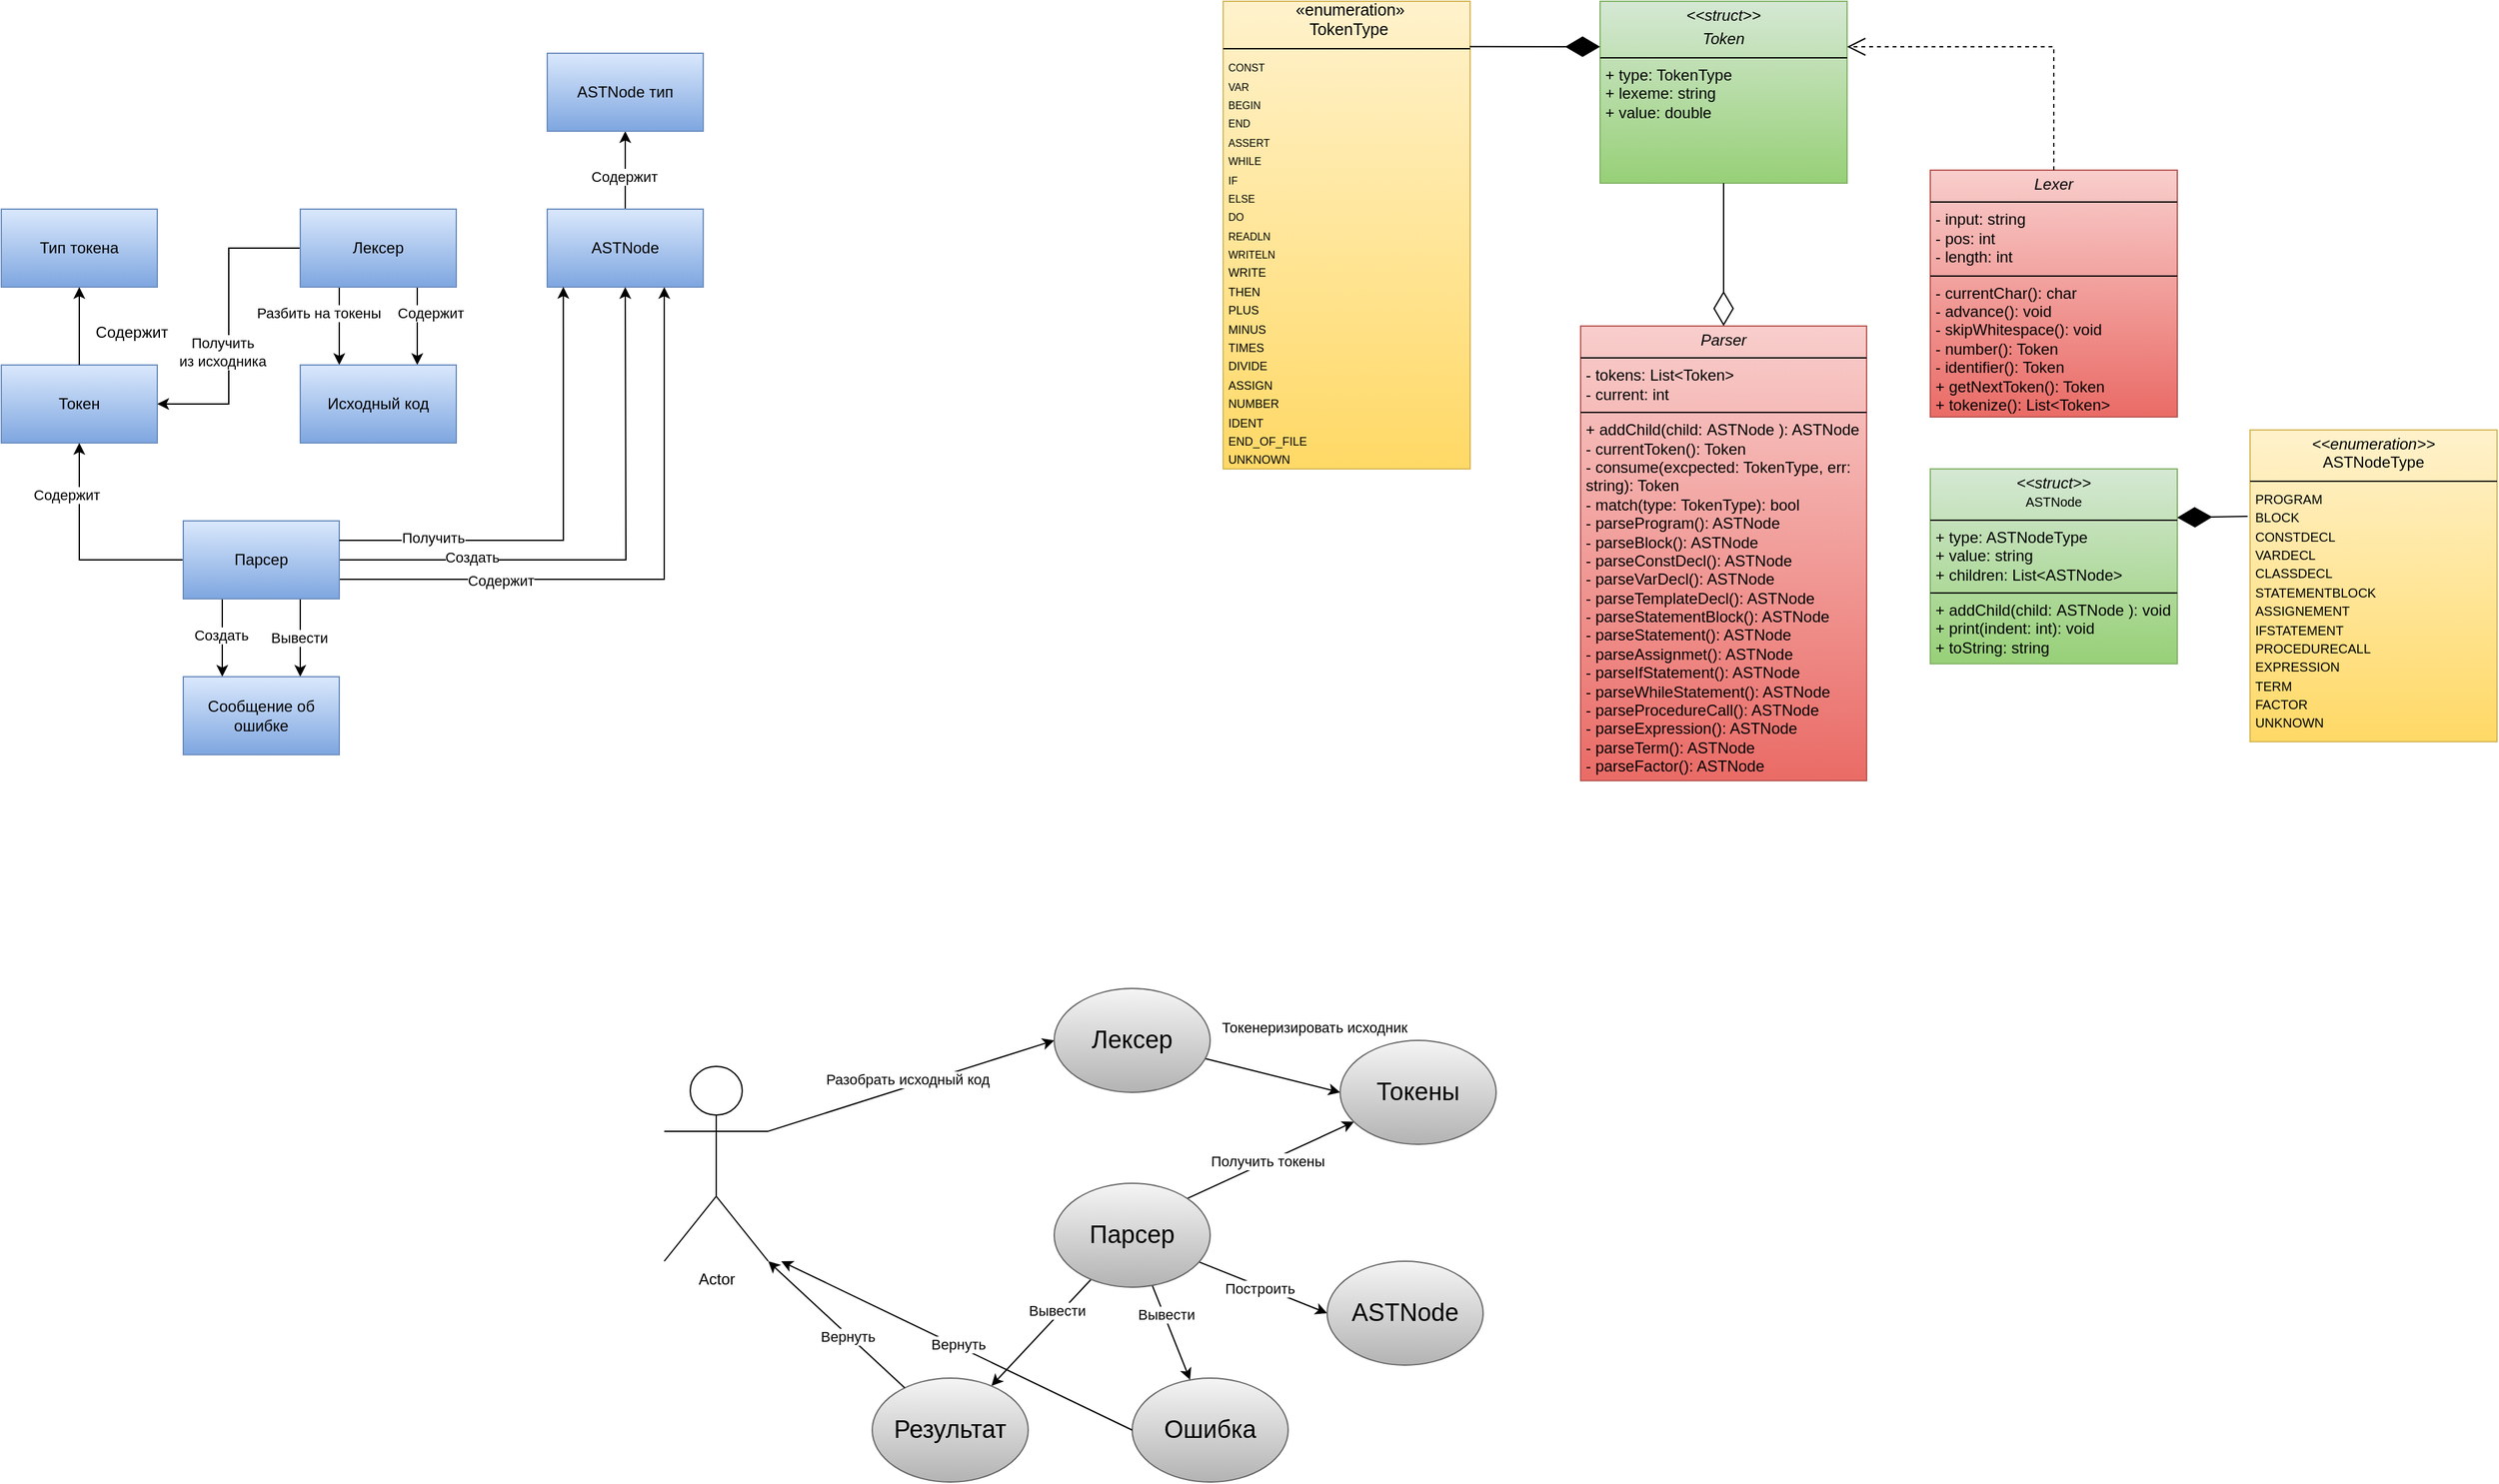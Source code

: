 <mxfile version="26.1.1">
  <diagram name="Страница — 1" id="l9QqRdCIePOZ_akbxWmz">
    <mxGraphModel dx="1750" dy="945" grid="1" gridSize="10" guides="1" tooltips="1" connect="1" arrows="1" fold="1" page="1" pageScale="1" pageWidth="827" pageHeight="1169" math="0" shadow="0">
      <root>
        <mxCell id="0" />
        <mxCell id="1" parent="0" />
        <mxCell id="oqiXDnMn5IJb2L8yCx3W-2" value="Тип токена" style="rounded=0;whiteSpace=wrap;html=1;fillColor=#dae8fc;gradientColor=#7ea6e0;strokeColor=#6c8ebf;" vertex="1" parent="1">
          <mxGeometry x="170" y="160" width="120" height="60" as="geometry" />
        </mxCell>
        <mxCell id="oqiXDnMn5IJb2L8yCx3W-3" value="Токен" style="rounded=0;whiteSpace=wrap;html=1;fillColor=#dae8fc;gradientColor=#7ea6e0;strokeColor=#6c8ebf;" vertex="1" parent="1">
          <mxGeometry x="170" y="280" width="120" height="60" as="geometry" />
        </mxCell>
        <mxCell id="oqiXDnMn5IJb2L8yCx3W-4" value="" style="endArrow=classic;html=1;rounded=0;exitX=0.5;exitY=0;exitDx=0;exitDy=0;entryX=0.5;entryY=1;entryDx=0;entryDy=0;" edge="1" parent="1" source="oqiXDnMn5IJb2L8yCx3W-3" target="oqiXDnMn5IJb2L8yCx3W-2">
          <mxGeometry width="50" height="50" relative="1" as="geometry">
            <mxPoint x="50" y="290" as="sourcePoint" />
            <mxPoint x="100" y="240" as="targetPoint" />
          </mxGeometry>
        </mxCell>
        <mxCell id="oqiXDnMn5IJb2L8yCx3W-5" value="Содержит" style="text;html=1;align=center;verticalAlign=middle;resizable=0;points=[];autosize=1;strokeColor=none;fillColor=none;" vertex="1" parent="1">
          <mxGeometry x="230" y="240" width="80" height="30" as="geometry" />
        </mxCell>
        <mxCell id="oqiXDnMn5IJb2L8yCx3W-8" style="edgeStyle=orthogonalEdgeStyle;rounded=0;orthogonalLoop=1;jettySize=auto;html=1;exitX=0.25;exitY=1;exitDx=0;exitDy=0;entryX=0.25;entryY=0;entryDx=0;entryDy=0;" edge="1" parent="1" source="oqiXDnMn5IJb2L8yCx3W-6" target="oqiXDnMn5IJb2L8yCx3W-7">
          <mxGeometry relative="1" as="geometry" />
        </mxCell>
        <mxCell id="oqiXDnMn5IJb2L8yCx3W-9" value="Разбить на токены" style="edgeLabel;html=1;align=center;verticalAlign=middle;resizable=0;points=[];" vertex="1" connectable="0" parent="oqiXDnMn5IJb2L8yCx3W-8">
          <mxGeometry x="-0.112" relative="1" as="geometry">
            <mxPoint x="-16" y="-7" as="offset" />
          </mxGeometry>
        </mxCell>
        <mxCell id="oqiXDnMn5IJb2L8yCx3W-10" style="edgeStyle=orthogonalEdgeStyle;rounded=0;orthogonalLoop=1;jettySize=auto;html=1;exitX=0.75;exitY=1;exitDx=0;exitDy=0;entryX=0.75;entryY=0;entryDx=0;entryDy=0;" edge="1" parent="1" source="oqiXDnMn5IJb2L8yCx3W-6" target="oqiXDnMn5IJb2L8yCx3W-7">
          <mxGeometry relative="1" as="geometry" />
        </mxCell>
        <mxCell id="oqiXDnMn5IJb2L8yCx3W-11" value="Содержит" style="edgeLabel;html=1;align=center;verticalAlign=middle;resizable=0;points=[];" vertex="1" connectable="0" parent="oqiXDnMn5IJb2L8yCx3W-10">
          <mxGeometry x="0.026" relative="1" as="geometry">
            <mxPoint x="10" y="-11" as="offset" />
          </mxGeometry>
        </mxCell>
        <mxCell id="oqiXDnMn5IJb2L8yCx3W-23" style="edgeStyle=orthogonalEdgeStyle;rounded=0;orthogonalLoop=1;jettySize=auto;html=1;entryX=1;entryY=0.5;entryDx=0;entryDy=0;" edge="1" parent="1" source="oqiXDnMn5IJb2L8yCx3W-6" target="oqiXDnMn5IJb2L8yCx3W-3">
          <mxGeometry relative="1" as="geometry" />
        </mxCell>
        <mxCell id="oqiXDnMn5IJb2L8yCx3W-24" value="Получить&lt;div&gt;из исходника&lt;/div&gt;" style="edgeLabel;html=1;align=center;verticalAlign=middle;resizable=0;points=[];" vertex="1" connectable="0" parent="oqiXDnMn5IJb2L8yCx3W-23">
          <mxGeometry x="-0.003" y="1" relative="1" as="geometry">
            <mxPoint x="-6" y="20" as="offset" />
          </mxGeometry>
        </mxCell>
        <mxCell id="oqiXDnMn5IJb2L8yCx3W-6" value="Лексер" style="rounded=0;whiteSpace=wrap;html=1;fillColor=#dae8fc;gradientColor=#7ea6e0;strokeColor=#6c8ebf;" vertex="1" parent="1">
          <mxGeometry x="400" y="160" width="120" height="60" as="geometry" />
        </mxCell>
        <mxCell id="oqiXDnMn5IJb2L8yCx3W-7" value="Исходный код" style="rounded=0;whiteSpace=wrap;html=1;fillColor=#dae8fc;gradientColor=#7ea6e0;strokeColor=#6c8ebf;" vertex="1" parent="1">
          <mxGeometry x="400" y="280" width="120" height="60" as="geometry" />
        </mxCell>
        <mxCell id="oqiXDnMn5IJb2L8yCx3W-31" style="edgeStyle=orthogonalEdgeStyle;rounded=0;orthogonalLoop=1;jettySize=auto;html=1;entryX=0.5;entryY=1;entryDx=0;entryDy=0;" edge="1" parent="1" source="oqiXDnMn5IJb2L8yCx3W-12" target="oqiXDnMn5IJb2L8yCx3W-30">
          <mxGeometry relative="1" as="geometry" />
        </mxCell>
        <mxCell id="oqiXDnMn5IJb2L8yCx3W-32" value="Содержит" style="edgeLabel;html=1;align=center;verticalAlign=middle;resizable=0;points=[];" vertex="1" connectable="0" parent="oqiXDnMn5IJb2L8yCx3W-31">
          <mxGeometry x="-0.161" y="1" relative="1" as="geometry">
            <mxPoint as="offset" />
          </mxGeometry>
        </mxCell>
        <mxCell id="oqiXDnMn5IJb2L8yCx3W-12" value="ASTNode" style="rounded=0;whiteSpace=wrap;html=1;fillColor=#dae8fc;gradientColor=#7ea6e0;strokeColor=#6c8ebf;" vertex="1" parent="1">
          <mxGeometry x="590" y="160" width="120" height="60" as="geometry" />
        </mxCell>
        <mxCell id="oqiXDnMn5IJb2L8yCx3W-14" style="edgeStyle=orthogonalEdgeStyle;rounded=0;orthogonalLoop=1;jettySize=auto;html=1;entryX=0.5;entryY=1;entryDx=0;entryDy=0;" edge="1" parent="1" source="oqiXDnMn5IJb2L8yCx3W-13" target="oqiXDnMn5IJb2L8yCx3W-3">
          <mxGeometry relative="1" as="geometry" />
        </mxCell>
        <mxCell id="oqiXDnMn5IJb2L8yCx3W-15" value="Содержит" style="edgeLabel;html=1;align=center;verticalAlign=middle;resizable=0;points=[];" vertex="1" connectable="0" parent="oqiXDnMn5IJb2L8yCx3W-14">
          <mxGeometry x="0.472" y="2" relative="1" as="geometry">
            <mxPoint x="-8" y="-5" as="offset" />
          </mxGeometry>
        </mxCell>
        <mxCell id="oqiXDnMn5IJb2L8yCx3W-16" style="edgeStyle=orthogonalEdgeStyle;rounded=0;orthogonalLoop=1;jettySize=auto;html=1;entryX=0.25;entryY=1;entryDx=0;entryDy=0;exitX=1;exitY=0.5;exitDx=0;exitDy=0;" edge="1" parent="1" source="oqiXDnMn5IJb2L8yCx3W-13">
          <mxGeometry relative="1" as="geometry">
            <mxPoint x="460" y="430.034" as="sourcePoint" />
            <mxPoint x="650" y="220" as="targetPoint" />
          </mxGeometry>
        </mxCell>
        <mxCell id="oqiXDnMn5IJb2L8yCx3W-17" value="Создать" style="edgeLabel;html=1;align=center;verticalAlign=middle;resizable=0;points=[];" vertex="1" connectable="0" parent="oqiXDnMn5IJb2L8yCx3W-16">
          <mxGeometry x="-0.525" y="2" relative="1" as="geometry">
            <mxPoint as="offset" />
          </mxGeometry>
        </mxCell>
        <mxCell id="oqiXDnMn5IJb2L8yCx3W-18" style="edgeStyle=orthogonalEdgeStyle;rounded=0;orthogonalLoop=1;jettySize=auto;html=1;exitX=1;exitY=0.75;exitDx=0;exitDy=0;entryX=0.75;entryY=1;entryDx=0;entryDy=0;" edge="1" parent="1" source="oqiXDnMn5IJb2L8yCx3W-13" target="oqiXDnMn5IJb2L8yCx3W-12">
          <mxGeometry relative="1" as="geometry" />
        </mxCell>
        <mxCell id="oqiXDnMn5IJb2L8yCx3W-19" value="Содержит" style="edgeLabel;html=1;align=center;verticalAlign=middle;resizable=0;points=[];" vertex="1" connectable="0" parent="oqiXDnMn5IJb2L8yCx3W-18">
          <mxGeometry x="-0.481" y="-1" relative="1" as="geometry">
            <mxPoint as="offset" />
          </mxGeometry>
        </mxCell>
        <mxCell id="oqiXDnMn5IJb2L8yCx3W-26" style="edgeStyle=orthogonalEdgeStyle;rounded=0;orthogonalLoop=1;jettySize=auto;html=1;exitX=0.25;exitY=1;exitDx=0;exitDy=0;entryX=0.25;entryY=0;entryDx=0;entryDy=0;" edge="1" parent="1" source="oqiXDnMn5IJb2L8yCx3W-13" target="oqiXDnMn5IJb2L8yCx3W-25">
          <mxGeometry relative="1" as="geometry" />
        </mxCell>
        <mxCell id="oqiXDnMn5IJb2L8yCx3W-27" value="Создать" style="edgeLabel;html=1;align=center;verticalAlign=middle;resizable=0;points=[];" vertex="1" connectable="0" parent="oqiXDnMn5IJb2L8yCx3W-26">
          <mxGeometry x="-0.075" y="-1" relative="1" as="geometry">
            <mxPoint as="offset" />
          </mxGeometry>
        </mxCell>
        <mxCell id="oqiXDnMn5IJb2L8yCx3W-28" style="edgeStyle=orthogonalEdgeStyle;rounded=0;orthogonalLoop=1;jettySize=auto;html=1;exitX=0.75;exitY=1;exitDx=0;exitDy=0;entryX=0.75;entryY=0;entryDx=0;entryDy=0;" edge="1" parent="1" source="oqiXDnMn5IJb2L8yCx3W-13" target="oqiXDnMn5IJb2L8yCx3W-25">
          <mxGeometry relative="1" as="geometry" />
        </mxCell>
        <mxCell id="oqiXDnMn5IJb2L8yCx3W-29" value="Вывести" style="edgeLabel;html=1;align=center;verticalAlign=middle;resizable=0;points=[];" vertex="1" connectable="0" parent="oqiXDnMn5IJb2L8yCx3W-28">
          <mxGeometry x="0.008" y="-1" relative="1" as="geometry">
            <mxPoint as="offset" />
          </mxGeometry>
        </mxCell>
        <mxCell id="oqiXDnMn5IJb2L8yCx3W-13" value="Парсер" style="rounded=0;whiteSpace=wrap;html=1;fillColor=#dae8fc;gradientColor=#7ea6e0;strokeColor=#6c8ebf;" vertex="1" parent="1">
          <mxGeometry x="310" y="400" width="120" height="60" as="geometry" />
        </mxCell>
        <mxCell id="oqiXDnMn5IJb2L8yCx3W-20" style="edgeStyle=orthogonalEdgeStyle;rounded=0;orthogonalLoop=1;jettySize=auto;html=1;exitX=1;exitY=0.25;exitDx=0;exitDy=0;entryX=0.103;entryY=0.998;entryDx=0;entryDy=0;entryPerimeter=0;" edge="1" parent="1" source="oqiXDnMn5IJb2L8yCx3W-13" target="oqiXDnMn5IJb2L8yCx3W-12">
          <mxGeometry relative="1" as="geometry" />
        </mxCell>
        <mxCell id="oqiXDnMn5IJb2L8yCx3W-21" value="Получить" style="edgeLabel;html=1;align=center;verticalAlign=middle;resizable=0;points=[];" vertex="1" connectable="0" parent="oqiXDnMn5IJb2L8yCx3W-20">
          <mxGeometry x="-0.607" y="2" relative="1" as="geometry">
            <mxPoint as="offset" />
          </mxGeometry>
        </mxCell>
        <mxCell id="oqiXDnMn5IJb2L8yCx3W-25" value="Сообщение об ошибке" style="rounded=0;whiteSpace=wrap;html=1;fillColor=#dae8fc;gradientColor=#7ea6e0;strokeColor=#6c8ebf;" vertex="1" parent="1">
          <mxGeometry x="310" y="520" width="120" height="60" as="geometry" />
        </mxCell>
        <mxCell id="oqiXDnMn5IJb2L8yCx3W-30" value="ASTNode тип" style="rounded=0;whiteSpace=wrap;html=1;fillColor=#dae8fc;gradientColor=#7ea6e0;strokeColor=#6c8ebf;" vertex="1" parent="1">
          <mxGeometry x="590" y="40" width="120" height="60" as="geometry" />
        </mxCell>
        <mxCell id="oqiXDnMn5IJb2L8yCx3W-33" value="&lt;pre style=&quot;font-family: var(--ds-font-family-code); overflow: auto; padding: calc(var(--ds-md-zoom)*8px)calc(var(--ds-md-zoom)*12px); text-wrap-mode: wrap; word-break: break-all; font-size: 12.573px; margin-top: 0px !important; margin-bottom: 0px !important;&quot;&gt;&lt;div style=&quot;text-align: justify;&quot;&gt;&lt;span style=&quot;color: light-dark(rgb(0, 0, 0), rgb(237, 237, 237)); font-family: var(--ds-font-family-code); white-space-collapse: collapse; background-color: transparent;&quot;&gt;&amp;nbsp; &amp;nbsp; &amp;nbsp; &lt;span style=&quot;white-space: pre;&quot;&gt;&#x9;&lt;/span&gt;&lt;span style=&quot;white-space: pre;&quot;&gt;&#x9;&lt;/span&gt;«enumeration»&amp;nbsp;&lt;/span&gt;&lt;/div&gt;&lt;div style=&quot;text-align: justify;&quot;&gt;&lt;span style=&quot;background-color: transparent; color: light-dark(rgb(0, 0, 0), rgb(237, 237, 237)); font-family: var(--ds-font-family-code); white-space-collapse: collapse;&quot;&gt;&lt;span style=&quot;white-space: pre;&quot;&gt;&#x9;&lt;/span&gt;&lt;span style=&quot;white-space: pre;&quot;&gt;&#x9;&lt;/span&gt;&amp;nbsp; &amp;nbsp;TokenType&lt;/span&gt;&lt;/div&gt;&lt;/pre&gt;&lt;hr size=&quot;1&quot; style=&quot;border-style:solid;&quot;&gt;&lt;p style=&quot;margin:0px;margin-left:4px;&quot;&gt;&lt;font style=&quot;font-size: 8px;&quot;&gt;CONST&lt;/font&gt;&lt;/p&gt;&lt;p style=&quot;margin:0px;margin-left:4px;&quot;&gt;&lt;font style=&quot;font-size: 8px;&quot;&gt;VAR&lt;/font&gt;&lt;/p&gt;&lt;p style=&quot;margin:0px;margin-left:4px;&quot;&gt;&lt;font style=&quot;font-size: 8px;&quot;&gt;BEGIN&lt;/font&gt;&lt;/p&gt;&lt;p style=&quot;margin:0px;margin-left:4px;&quot;&gt;&lt;font style=&quot;font-size: 8px;&quot;&gt;END&lt;/font&gt;&lt;/p&gt;&lt;p style=&quot;margin:0px;margin-left:4px;&quot;&gt;&lt;font style=&quot;font-size: 8px;&quot;&gt;ASSERT&lt;/font&gt;&lt;/p&gt;&lt;p style=&quot;margin:0px;margin-left:4px;&quot;&gt;&lt;font style=&quot;font-size: 8px;&quot;&gt;WHILE&lt;/font&gt;&lt;/p&gt;&lt;p style=&quot;margin:0px;margin-left:4px;&quot;&gt;&lt;font style=&quot;font-size: 8px;&quot;&gt;IF&lt;/font&gt;&lt;/p&gt;&lt;p style=&quot;margin:0px;margin-left:4px;&quot;&gt;&lt;font style=&quot;font-size: 8px;&quot;&gt;ELSE&lt;/font&gt;&lt;/p&gt;&lt;p style=&quot;margin:0px;margin-left:4px;&quot;&gt;&lt;font style=&quot;font-size: 8px;&quot;&gt;DO&lt;/font&gt;&lt;/p&gt;&lt;p style=&quot;margin:0px;margin-left:4px;&quot;&gt;&lt;font style=&quot;font-size: 8px;&quot;&gt;READLN&lt;/font&gt;&lt;/p&gt;&lt;p style=&quot;margin:0px;margin-left:4px;&quot;&gt;&lt;font style=&quot;font-size: 8px;&quot;&gt;WRITELN&lt;/font&gt;&lt;/p&gt;&lt;p style=&quot;margin:0px;margin-left:4px;&quot;&gt;&lt;font style=&quot;font-size: 9px;&quot;&gt;WRITE&lt;/font&gt;&lt;/p&gt;&lt;p style=&quot;margin:0px;margin-left:4px;&quot;&gt;&lt;font style=&quot;font-size: 9px;&quot;&gt;THEN&lt;/font&gt;&lt;/p&gt;&lt;p style=&quot;margin:0px;margin-left:4px;&quot;&gt;&lt;font style=&quot;font-size: 9px;&quot;&gt;PLUS&lt;/font&gt;&lt;/p&gt;&lt;p style=&quot;margin:0px;margin-left:4px;&quot;&gt;&lt;font style=&quot;font-size: 9px;&quot;&gt;MINUS&lt;/font&gt;&lt;/p&gt;&lt;p style=&quot;margin:0px;margin-left:4px;&quot;&gt;&lt;font style=&quot;font-size: 9px;&quot;&gt;TIMES&lt;/font&gt;&lt;/p&gt;&lt;p style=&quot;margin:0px;margin-left:4px;&quot;&gt;&lt;font style=&quot;font-size: 9px;&quot;&gt;DIVIDE&lt;/font&gt;&lt;/p&gt;&lt;p style=&quot;margin:0px;margin-left:4px;&quot;&gt;&lt;font style=&quot;font-size: 9px;&quot;&gt;ASSIGN&lt;/font&gt;&lt;/p&gt;&lt;p style=&quot;margin:0px;margin-left:4px;&quot;&gt;&lt;font style=&quot;font-size: 9px;&quot;&gt;NUMBER&lt;/font&gt;&lt;/p&gt;&lt;p style=&quot;margin:0px;margin-left:4px;&quot;&gt;&lt;font style=&quot;font-size: 9px;&quot;&gt;IDENT&lt;/font&gt;&lt;/p&gt;&lt;p style=&quot;margin:0px;margin-left:4px;&quot;&gt;&lt;font style=&quot;font-size: 9px;&quot;&gt;END_OF_FILE&lt;/font&gt;&lt;/p&gt;&lt;p style=&quot;margin:0px;margin-left:4px;&quot;&gt;&lt;font style=&quot;font-size: 9px;&quot;&gt;UNKNOWN&lt;/font&gt;&lt;/p&gt;" style="verticalAlign=top;align=left;overflow=fill;html=1;whiteSpace=wrap;fillColor=#fff2cc;gradientColor=#ffd966;strokeColor=#d6b656;" vertex="1" parent="1">
          <mxGeometry x="1110" width="190" height="360" as="geometry" />
        </mxCell>
        <mxCell id="oqiXDnMn5IJb2L8yCx3W-34" value="&lt;p style=&quot;margin:0px;margin-top:4px;text-align:center;&quot;&gt;&lt;i&gt;&amp;lt;&amp;lt;enumeration&amp;gt;&amp;gt;&lt;/i&gt;&lt;br&gt;ASTNodeType&lt;/p&gt;&lt;hr size=&quot;1&quot; style=&quot;border-style:solid;&quot;&gt;&lt;p style=&quot;margin:0px;margin-left:4px;&quot;&gt;&lt;font style=&quot;font-size: 10px;&quot;&gt;PROGRAM&lt;/font&gt;&lt;/p&gt;&lt;p style=&quot;margin:0px;margin-left:4px;&quot;&gt;&lt;font style=&quot;font-size: 10px;&quot;&gt;BLOCK&lt;/font&gt;&lt;/p&gt;&lt;p style=&quot;margin:0px;margin-left:4px;&quot;&gt;&lt;font style=&quot;font-size: 10px;&quot;&gt;CONSTDECL&lt;/font&gt;&lt;/p&gt;&lt;p style=&quot;margin:0px;margin-left:4px;&quot;&gt;&lt;font style=&quot;font-size: 10px;&quot;&gt;VARDECL&lt;/font&gt;&lt;/p&gt;&lt;p style=&quot;margin:0px;margin-left:4px;&quot;&gt;&lt;font style=&quot;font-size: 10px;&quot;&gt;CLASSDECL&lt;/font&gt;&lt;/p&gt;&lt;p style=&quot;margin:0px;margin-left:4px;&quot;&gt;&lt;font style=&quot;font-size: 10px;&quot;&gt;STATEMENTBLOCK&lt;/font&gt;&lt;/p&gt;&lt;p style=&quot;margin:0px;margin-left:4px;&quot;&gt;&lt;font style=&quot;font-size: 10px;&quot;&gt;ASSIGNEMENT&lt;/font&gt;&lt;/p&gt;&lt;p style=&quot;margin:0px;margin-left:4px;&quot;&gt;&lt;font style=&quot;font-size: 10px;&quot;&gt;IFSTATEMENT&lt;/font&gt;&lt;/p&gt;&lt;p style=&quot;margin:0px;margin-left:4px;&quot;&gt;&lt;font style=&quot;font-size: 10px;&quot;&gt;PROCEDURECALL&lt;/font&gt;&lt;/p&gt;&lt;p style=&quot;margin:0px;margin-left:4px;&quot;&gt;&lt;font style=&quot;font-size: 10px;&quot;&gt;EXPRESSION&lt;/font&gt;&lt;/p&gt;&lt;p style=&quot;margin:0px;margin-left:4px;&quot;&gt;&lt;font style=&quot;font-size: 10px;&quot;&gt;TERM&lt;/font&gt;&lt;/p&gt;&lt;p style=&quot;margin:0px;margin-left:4px;&quot;&gt;&lt;font style=&quot;font-size: 10px;&quot;&gt;FACTOR&lt;/font&gt;&lt;/p&gt;&lt;p style=&quot;margin:0px;margin-left:4px;&quot;&gt;&lt;font style=&quot;font-size: 10px;&quot;&gt;UNKNOWN&lt;/font&gt;&lt;/p&gt;&lt;p style=&quot;margin:0px;margin-left:4px;&quot;&gt;&lt;br&gt;&lt;/p&gt;" style="verticalAlign=top;align=left;overflow=fill;html=1;whiteSpace=wrap;fillColor=#fff2cc;gradientColor=#ffd966;strokeColor=#d6b656;" vertex="1" parent="1">
          <mxGeometry x="1900" y="330" width="190" height="240" as="geometry" />
        </mxCell>
        <mxCell id="oqiXDnMn5IJb2L8yCx3W-35" value="&lt;p style=&quot;margin:0px;margin-top:4px;text-align:center;&quot;&gt;&lt;i&gt;Lexer&lt;/i&gt;&lt;/p&gt;&lt;hr size=&quot;1&quot; style=&quot;border-style:solid;&quot;&gt;&lt;p style=&quot;margin:0px;margin-left:4px;&quot;&gt;- input: string&lt;br&gt;- pos: int&lt;/p&gt;&lt;p style=&quot;margin:0px;margin-left:4px;&quot;&gt;- length: int&lt;/p&gt;&lt;hr size=&quot;1&quot; style=&quot;border-style:solid;&quot;&gt;&lt;p style=&quot;margin:0px;margin-left:4px;&quot;&gt;- currentChar(): char&lt;br&gt;- advance(): void&lt;/p&gt;&lt;p style=&quot;margin:0px;margin-left:4px;&quot;&gt;- skipWhitespace(): void&lt;/p&gt;&lt;p style=&quot;margin:0px;margin-left:4px;&quot;&gt;- number(): Token&lt;/p&gt;&lt;p style=&quot;margin:0px;margin-left:4px;&quot;&gt;- identifier(): Token&lt;/p&gt;&lt;p style=&quot;margin:0px;margin-left:4px;&quot;&gt;+ getNextToken(): Token&lt;/p&gt;&lt;p style=&quot;margin:0px;margin-left:4px;&quot;&gt;+ tokenize(): List&amp;lt;Token&amp;gt;&lt;/p&gt;" style="verticalAlign=top;align=left;overflow=fill;html=1;whiteSpace=wrap;fillColor=#f8cecc;gradientColor=#ea6b66;strokeColor=#b85450;" vertex="1" parent="1">
          <mxGeometry x="1654" y="130" width="190" height="190" as="geometry" />
        </mxCell>
        <mxCell id="oqiXDnMn5IJb2L8yCx3W-36" value="&lt;p style=&quot;margin:0px;margin-top:4px;text-align:center;&quot;&gt;&lt;i&gt;&amp;lt;&amp;lt;struct&amp;gt;&amp;gt;&lt;/i&gt;&lt;/p&gt;&lt;p style=&quot;margin:0px;margin-top:4px;text-align:center;&quot;&gt;&lt;i&gt;Token&lt;/i&gt;&lt;/p&gt;&lt;hr size=&quot;1&quot; style=&quot;border-style:solid;&quot;&gt;&lt;p style=&quot;margin:0px;margin-left:4px;&quot;&gt;+ type: TokenType&lt;br&gt;+ lexeme: string&lt;/p&gt;&lt;p style=&quot;margin:0px;margin-left:4px;&quot;&gt;+ value: double&lt;/p&gt;&lt;p style=&quot;margin:0px;margin-left:4px;&quot;&gt;&lt;br&gt;&lt;/p&gt;" style="verticalAlign=top;align=left;overflow=fill;html=1;whiteSpace=wrap;fillColor=#d5e8d4;gradientColor=#97d077;strokeColor=#82b366;" vertex="1" parent="1">
          <mxGeometry x="1400" width="190" height="140" as="geometry" />
        </mxCell>
        <mxCell id="oqiXDnMn5IJb2L8yCx3W-37" value="&lt;p style=&quot;margin:0px;margin-top:4px;text-align:center;&quot;&gt;&lt;i&gt;&amp;lt;&amp;lt;struct&amp;gt;&amp;gt;&lt;/i&gt;&lt;br&gt;&lt;font style=&quot;font-size: 10px;&quot;&gt;ASTNode&lt;/font&gt;&lt;/p&gt;&lt;hr size=&quot;1&quot; style=&quot;border-style:solid;&quot;&gt;&lt;p style=&quot;margin:0px;margin-left:4px;&quot;&gt;+ type: ASTNodeType&lt;br&gt;+ value: string&lt;/p&gt;&lt;p style=&quot;margin:0px;margin-left:4px;&quot;&gt;+ children: List&amp;lt;ASTNode&amp;gt;&lt;/p&gt;&lt;hr size=&quot;1&quot; style=&quot;border-style:solid;&quot;&gt;&lt;p style=&quot;margin:0px;margin-left:4px;&quot;&gt;+ addChild(child:&amp;nbsp;&lt;span style=&quot;background-color: transparent; color: light-dark(rgb(0, 0, 0), rgb(255, 255, 255));&quot;&gt;ASTNode&lt;/span&gt;&lt;span style=&quot;background-color: transparent; color: light-dark(rgb(0, 0, 0), rgb(255, 255, 255));&quot;&gt;&amp;nbsp;&lt;/span&gt;&lt;span style=&quot;background-color: transparent; color: light-dark(rgb(0, 0, 0), rgb(255, 255, 255));&quot;&gt;): void&lt;/span&gt;&lt;/p&gt;&lt;p style=&quot;margin:0px;margin-left:4px;&quot;&gt;+ print(indent: int): void&lt;/p&gt;&lt;p style=&quot;margin:0px;margin-left:4px;&quot;&gt;+ toString: string&amp;nbsp;&lt;/p&gt;" style="verticalAlign=top;align=left;overflow=fill;html=1;whiteSpace=wrap;fillColor=#d5e8d4;gradientColor=#97d077;strokeColor=#82b366;" vertex="1" parent="1">
          <mxGeometry x="1654" y="360" width="190" height="150" as="geometry" />
        </mxCell>
        <mxCell id="oqiXDnMn5IJb2L8yCx3W-38" value="&lt;p style=&quot;margin:0px;margin-top:4px;text-align:center;&quot;&gt;&lt;i&gt;Parser&lt;/i&gt;&lt;/p&gt;&lt;hr size=&quot;1&quot; style=&quot;border-style:solid;&quot;&gt;&lt;p style=&quot;margin:0px;margin-left:4px;&quot;&gt;- tokens: List&amp;lt;Token&amp;gt;&lt;/p&gt;&lt;p style=&quot;margin:0px;margin-left:4px;&quot;&gt;- current: int&amp;nbsp;&lt;br&gt;&lt;/p&gt;&lt;hr size=&quot;1&quot; style=&quot;border-style:solid;&quot;&gt;&lt;p style=&quot;margin:0px;margin-left:4px;&quot;&gt;+ addChild(child:&amp;nbsp;&lt;span style=&quot;background-color: transparent; color: light-dark(rgb(0, 0, 0), rgb(255, 255, 255));&quot;&gt;ASTNode&lt;/span&gt;&lt;span style=&quot;background-color: transparent; color: light-dark(rgb(0, 0, 0), rgb(255, 255, 255));&quot;&gt;&amp;nbsp;&lt;/span&gt;&lt;span style=&quot;background-color: transparent; color: light-dark(rgb(0, 0, 0), rgb(255, 255, 255));&quot;&gt;): ASTNode&lt;/span&gt;&lt;/p&gt;&lt;p style=&quot;margin:0px;margin-left:4px;&quot;&gt;&lt;span style=&quot;background-color: transparent; color: light-dark(rgb(0, 0, 0), rgb(255, 255, 255));&quot;&gt;- currentToken(): Token&lt;/span&gt;&lt;/p&gt;&lt;p style=&quot;margin:0px;margin-left:4px;&quot;&gt;&lt;span style=&quot;background-color: transparent; color: light-dark(rgb(0, 0, 0), rgb(255, 255, 255));&quot;&gt;- consume(&lt;/span&gt;&lt;span style=&quot;background-color: transparent; color: light-dark(rgb(0, 0, 0), rgb(255, 255, 255));&quot;&gt;excpected: TokenType, err: string&lt;/span&gt;&lt;span style=&quot;background-color: transparent; color: light-dark(rgb(0, 0, 0), rgb(255, 255, 255));&quot;&gt;): Token&lt;/span&gt;&lt;/p&gt;&lt;p style=&quot;margin:0px;margin-left:4px;&quot;&gt;- match(type: TokenType): bool&lt;/p&gt;&lt;p style=&quot;margin:0px;margin-left:4px;&quot;&gt;- parseProgram(): ASTNode&lt;/p&gt;&lt;p style=&quot;margin:0px;margin-left:4px;&quot;&gt;- parseBlock(): ASTNode&lt;/p&gt;&lt;p style=&quot;margin:0px;margin-left:4px;&quot;&gt;- parseConstDecl(): ASTNode&lt;/p&gt;&lt;p style=&quot;margin:0px;margin-left:4px;&quot;&gt;- parseVarDecl(): ASTNode&lt;/p&gt;&lt;p style=&quot;margin:0px;margin-left:4px;&quot;&gt;- parseTemplateDecl(): ASTNode&lt;/p&gt;&lt;p style=&quot;margin:0px;margin-left:4px;&quot;&gt;- parseStatementBlock(): ASTNode&lt;/p&gt;&lt;p style=&quot;margin:0px;margin-left:4px;&quot;&gt;- parseStatement(): ASTNode&lt;/p&gt;&lt;p style=&quot;margin:0px;margin-left:4px;&quot;&gt;- parseAssignmet(): ASTNode&lt;/p&gt;&lt;p style=&quot;margin:0px;margin-left:4px;&quot;&gt;- parseIfStatement(): ASTNode&lt;/p&gt;&lt;p style=&quot;margin:0px;margin-left:4px;&quot;&gt;- parseWhileStatement(): ASTNode&lt;/p&gt;&lt;p style=&quot;margin:0px;margin-left:4px;&quot;&gt;- parseProcedureCall(): ASTNode&lt;/p&gt;&lt;p style=&quot;margin:0px;margin-left:4px;&quot;&gt;- parseExpression(): ASTNode&lt;/p&gt;&lt;p style=&quot;margin:0px;margin-left:4px;&quot;&gt;- parseTerm(): ASTNode&lt;/p&gt;&lt;p style=&quot;margin:0px;margin-left:4px;&quot;&gt;- parseFactor(): ASTNode&lt;/p&gt;&lt;p style=&quot;margin:0px;margin-left:4px;&quot;&gt;&lt;span style=&quot;background-color: transparent; color: light-dark(rgb(0, 0, 0), rgb(255, 255, 255));&quot;&gt;&lt;br&gt;&lt;/span&gt;&lt;/p&gt;" style="verticalAlign=top;align=left;overflow=fill;html=1;whiteSpace=wrap;fillColor=#f8cecc;gradientColor=#ea6b66;strokeColor=#b85450;" vertex="1" parent="1">
          <mxGeometry x="1385" y="250" width="220" height="350" as="geometry" />
        </mxCell>
        <mxCell id="oqiXDnMn5IJb2L8yCx3W-41" value="" style="endArrow=diamondThin;endFill=1;endSize=24;html=1;rounded=0;entryX=0;entryY=0.25;entryDx=0;entryDy=0;exitX=0.998;exitY=0.097;exitDx=0;exitDy=0;exitPerimeter=0;" edge="1" parent="1" source="oqiXDnMn5IJb2L8yCx3W-33" target="oqiXDnMn5IJb2L8yCx3W-36">
          <mxGeometry width="160" relative="1" as="geometry">
            <mxPoint x="1300" y="40" as="sourcePoint" />
            <mxPoint x="1390" y="40" as="targetPoint" />
          </mxGeometry>
        </mxCell>
        <mxCell id="oqiXDnMn5IJb2L8yCx3W-43" value="" style="endArrow=diamondThin;endFill=1;endSize=24;html=1;rounded=0;entryX=1;entryY=0.25;entryDx=0;entryDy=0;exitX=-0.01;exitY=0.277;exitDx=0;exitDy=0;exitPerimeter=0;" edge="1" parent="1" source="oqiXDnMn5IJb2L8yCx3W-34" target="oqiXDnMn5IJb2L8yCx3W-37">
          <mxGeometry width="160" relative="1" as="geometry">
            <mxPoint x="2060" y="239.13" as="sourcePoint" />
            <mxPoint x="2160" y="239.13" as="targetPoint" />
          </mxGeometry>
        </mxCell>
        <mxCell id="oqiXDnMn5IJb2L8yCx3W-44" value="" style="endArrow=diamondThin;endFill=0;endSize=24;html=1;rounded=0;exitX=0.5;exitY=1;exitDx=0;exitDy=0;entryX=0.5;entryY=0;entryDx=0;entryDy=0;" edge="1" parent="1" source="oqiXDnMn5IJb2L8yCx3W-36" target="oqiXDnMn5IJb2L8yCx3W-38">
          <mxGeometry width="160" relative="1" as="geometry">
            <mxPoint x="1580" y="180" as="sourcePoint" />
            <mxPoint x="1740" y="180" as="targetPoint" />
          </mxGeometry>
        </mxCell>
        <mxCell id="oqiXDnMn5IJb2L8yCx3W-45" value="" style="endArrow=open;endSize=12;dashed=1;html=1;rounded=0;entryX=1;entryY=0.25;entryDx=0;entryDy=0;" edge="1" parent="1" source="oqiXDnMn5IJb2L8yCx3W-35" target="oqiXDnMn5IJb2L8yCx3W-36">
          <mxGeometry width="160" relative="1" as="geometry">
            <mxPoint x="1654" y="30" as="sourcePoint" />
            <mxPoint x="1814" y="30" as="targetPoint" />
            <Array as="points">
              <mxPoint x="1749" y="35" />
            </Array>
          </mxGeometry>
        </mxCell>
        <mxCell id="oqiXDnMn5IJb2L8yCx3W-49" style="rounded=0;orthogonalLoop=1;jettySize=auto;html=1;exitX=1;exitY=0.333;exitDx=0;exitDy=0;exitPerimeter=0;entryX=0;entryY=0.5;entryDx=0;entryDy=0;" edge="1" parent="1" source="oqiXDnMn5IJb2L8yCx3W-46" target="oqiXDnMn5IJb2L8yCx3W-47">
          <mxGeometry relative="1" as="geometry" />
        </mxCell>
        <mxCell id="oqiXDnMn5IJb2L8yCx3W-50" value="Разобрать исходный код" style="edgeLabel;html=1;align=center;verticalAlign=middle;resizable=0;points=[];" vertex="1" connectable="0" parent="oqiXDnMn5IJb2L8yCx3W-49">
          <mxGeometry x="-0.011" y="6" relative="1" as="geometry">
            <mxPoint as="offset" />
          </mxGeometry>
        </mxCell>
        <mxCell id="oqiXDnMn5IJb2L8yCx3W-46" value="Actor" style="shape=umlActor;verticalLabelPosition=bottom;verticalAlign=top;html=1;strokeColor=#000000;" vertex="1" parent="1">
          <mxGeometry x="680" y="820" width="80" height="150" as="geometry" />
        </mxCell>
        <mxCell id="oqiXDnMn5IJb2L8yCx3W-52" style="rounded=0;orthogonalLoop=1;jettySize=auto;html=1;entryX=0;entryY=0.5;entryDx=0;entryDy=0;" edge="1" parent="1" source="oqiXDnMn5IJb2L8yCx3W-47" target="oqiXDnMn5IJb2L8yCx3W-51">
          <mxGeometry relative="1" as="geometry" />
        </mxCell>
        <mxCell id="oqiXDnMn5IJb2L8yCx3W-53" value="Токенеризировать исходник" style="edgeLabel;html=1;align=center;verticalAlign=middle;resizable=0;points=[];" vertex="1" connectable="0" parent="oqiXDnMn5IJb2L8yCx3W-52">
          <mxGeometry x="-0.005" relative="1" as="geometry">
            <mxPoint x="32" y="-37" as="offset" />
          </mxGeometry>
        </mxCell>
        <mxCell id="oqiXDnMn5IJb2L8yCx3W-47" value="&lt;font style=&quot;font-size: 19px;&quot;&gt;Лексер&lt;/font&gt;" style="ellipse;whiteSpace=wrap;html=1;fillColor=#f5f5f5;strokeColor=#666666;gradientColor=#b3b3b3;" vertex="1" parent="1">
          <mxGeometry x="980" y="760" width="120" height="80" as="geometry" />
        </mxCell>
        <mxCell id="oqiXDnMn5IJb2L8yCx3W-54" style="rounded=0;orthogonalLoop=1;jettySize=auto;html=1;exitX=1;exitY=0;exitDx=0;exitDy=0;" edge="1" parent="1" source="oqiXDnMn5IJb2L8yCx3W-48" target="oqiXDnMn5IJb2L8yCx3W-51">
          <mxGeometry relative="1" as="geometry" />
        </mxCell>
        <mxCell id="oqiXDnMn5IJb2L8yCx3W-55" value="Получить токены" style="edgeLabel;html=1;align=center;verticalAlign=middle;resizable=0;points=[];" vertex="1" connectable="0" parent="oqiXDnMn5IJb2L8yCx3W-54">
          <mxGeometry x="-0.039" y="1" relative="1" as="geometry">
            <mxPoint as="offset" />
          </mxGeometry>
        </mxCell>
        <mxCell id="oqiXDnMn5IJb2L8yCx3W-57" style="rounded=0;orthogonalLoop=1;jettySize=auto;html=1;entryX=0;entryY=0.5;entryDx=0;entryDy=0;" edge="1" parent="1" source="oqiXDnMn5IJb2L8yCx3W-48" target="oqiXDnMn5IJb2L8yCx3W-56">
          <mxGeometry relative="1" as="geometry" />
        </mxCell>
        <mxCell id="oqiXDnMn5IJb2L8yCx3W-58" value="Построить" style="edgeLabel;html=1;align=center;verticalAlign=middle;resizable=0;points=[];" vertex="1" connectable="0" parent="oqiXDnMn5IJb2L8yCx3W-57">
          <mxGeometry x="-0.047" y="-1" relative="1" as="geometry">
            <mxPoint as="offset" />
          </mxGeometry>
        </mxCell>
        <mxCell id="oqiXDnMn5IJb2L8yCx3W-61" style="rounded=0;orthogonalLoop=1;jettySize=auto;html=1;" edge="1" parent="1" source="oqiXDnMn5IJb2L8yCx3W-48" target="oqiXDnMn5IJb2L8yCx3W-59">
          <mxGeometry relative="1" as="geometry" />
        </mxCell>
        <mxCell id="oqiXDnMn5IJb2L8yCx3W-63" value="Вывести" style="edgeLabel;html=1;align=center;verticalAlign=middle;resizable=0;points=[];" vertex="1" connectable="0" parent="oqiXDnMn5IJb2L8yCx3W-61">
          <mxGeometry x="-0.36" y="-3" relative="1" as="geometry">
            <mxPoint as="offset" />
          </mxGeometry>
        </mxCell>
        <mxCell id="oqiXDnMn5IJb2L8yCx3W-62" style="rounded=0;orthogonalLoop=1;jettySize=auto;html=1;" edge="1" parent="1" source="oqiXDnMn5IJb2L8yCx3W-48" target="oqiXDnMn5IJb2L8yCx3W-60">
          <mxGeometry relative="1" as="geometry" />
        </mxCell>
        <mxCell id="oqiXDnMn5IJb2L8yCx3W-64" value="Вывести" style="edgeLabel;html=1;align=center;verticalAlign=middle;resizable=0;points=[];" vertex="1" connectable="0" parent="oqiXDnMn5IJb2L8yCx3W-62">
          <mxGeometry x="-0.38" y="1" relative="1" as="geometry">
            <mxPoint as="offset" />
          </mxGeometry>
        </mxCell>
        <mxCell id="oqiXDnMn5IJb2L8yCx3W-48" value="&lt;font style=&quot;font-size: 19px;&quot;&gt;Парсер&lt;/font&gt;" style="ellipse;whiteSpace=wrap;html=1;fillColor=#f5f5f5;gradientColor=#b3b3b3;strokeColor=#666666;" vertex="1" parent="1">
          <mxGeometry x="980" y="910" width="120" height="80" as="geometry" />
        </mxCell>
        <mxCell id="oqiXDnMn5IJb2L8yCx3W-51" value="&lt;span style=&quot;font-size: 19px;&quot;&gt;Токены&lt;/span&gt;" style="ellipse;whiteSpace=wrap;html=1;fillColor=#f5f5f5;gradientColor=#b3b3b3;strokeColor=#666666;" vertex="1" parent="1">
          <mxGeometry x="1200" y="800" width="120" height="80" as="geometry" />
        </mxCell>
        <mxCell id="oqiXDnMn5IJb2L8yCx3W-56" value="&lt;span style=&quot;font-size: 19px;&quot;&gt;ASTNode&lt;/span&gt;" style="ellipse;whiteSpace=wrap;html=1;fillColor=#f5f5f5;gradientColor=#b3b3b3;strokeColor=#666666;" vertex="1" parent="1">
          <mxGeometry x="1190" y="970" width="120" height="80" as="geometry" />
        </mxCell>
        <mxCell id="oqiXDnMn5IJb2L8yCx3W-59" value="&lt;font style=&quot;font-size: 19px;&quot;&gt;Результат&lt;/font&gt;" style="ellipse;whiteSpace=wrap;html=1;fillColor=#f5f5f5;gradientColor=#b3b3b3;strokeColor=#666666;" vertex="1" parent="1">
          <mxGeometry x="840" y="1060" width="120" height="80" as="geometry" />
        </mxCell>
        <mxCell id="oqiXDnMn5IJb2L8yCx3W-60" value="&lt;font style=&quot;font-size: 19px;&quot;&gt;Ошибка&lt;/font&gt;" style="ellipse;whiteSpace=wrap;html=1;fillColor=#f5f5f5;gradientColor=#b3b3b3;strokeColor=#666666;" vertex="1" parent="1">
          <mxGeometry x="1040" y="1060" width="120" height="80" as="geometry" />
        </mxCell>
        <mxCell id="oqiXDnMn5IJb2L8yCx3W-65" style="rounded=0;orthogonalLoop=1;jettySize=auto;html=1;entryX=1;entryY=1;entryDx=0;entryDy=0;entryPerimeter=0;" edge="1" parent="1" source="oqiXDnMn5IJb2L8yCx3W-59" target="oqiXDnMn5IJb2L8yCx3W-46">
          <mxGeometry relative="1" as="geometry" />
        </mxCell>
        <mxCell id="oqiXDnMn5IJb2L8yCx3W-68" value="Вернуть" style="edgeLabel;html=1;align=center;verticalAlign=middle;resizable=0;points=[];" vertex="1" connectable="0" parent="oqiXDnMn5IJb2L8yCx3W-65">
          <mxGeometry x="-0.176" y="1" relative="1" as="geometry">
            <mxPoint as="offset" />
          </mxGeometry>
        </mxCell>
        <mxCell id="oqiXDnMn5IJb2L8yCx3W-66" style="rounded=0;orthogonalLoop=1;jettySize=auto;html=1;exitX=0;exitY=0.5;exitDx=0;exitDy=0;" edge="1" parent="1" source="oqiXDnMn5IJb2L8yCx3W-60">
          <mxGeometry relative="1" as="geometry">
            <mxPoint x="770" y="970" as="targetPoint" />
          </mxGeometry>
        </mxCell>
        <mxCell id="oqiXDnMn5IJb2L8yCx3W-67" value="Вернуть" style="edgeLabel;html=1;align=center;verticalAlign=middle;resizable=0;points=[];" vertex="1" connectable="0" parent="oqiXDnMn5IJb2L8yCx3W-66">
          <mxGeometry x="-0.0" y="-1" relative="1" as="geometry">
            <mxPoint as="offset" />
          </mxGeometry>
        </mxCell>
      </root>
    </mxGraphModel>
  </diagram>
</mxfile>
